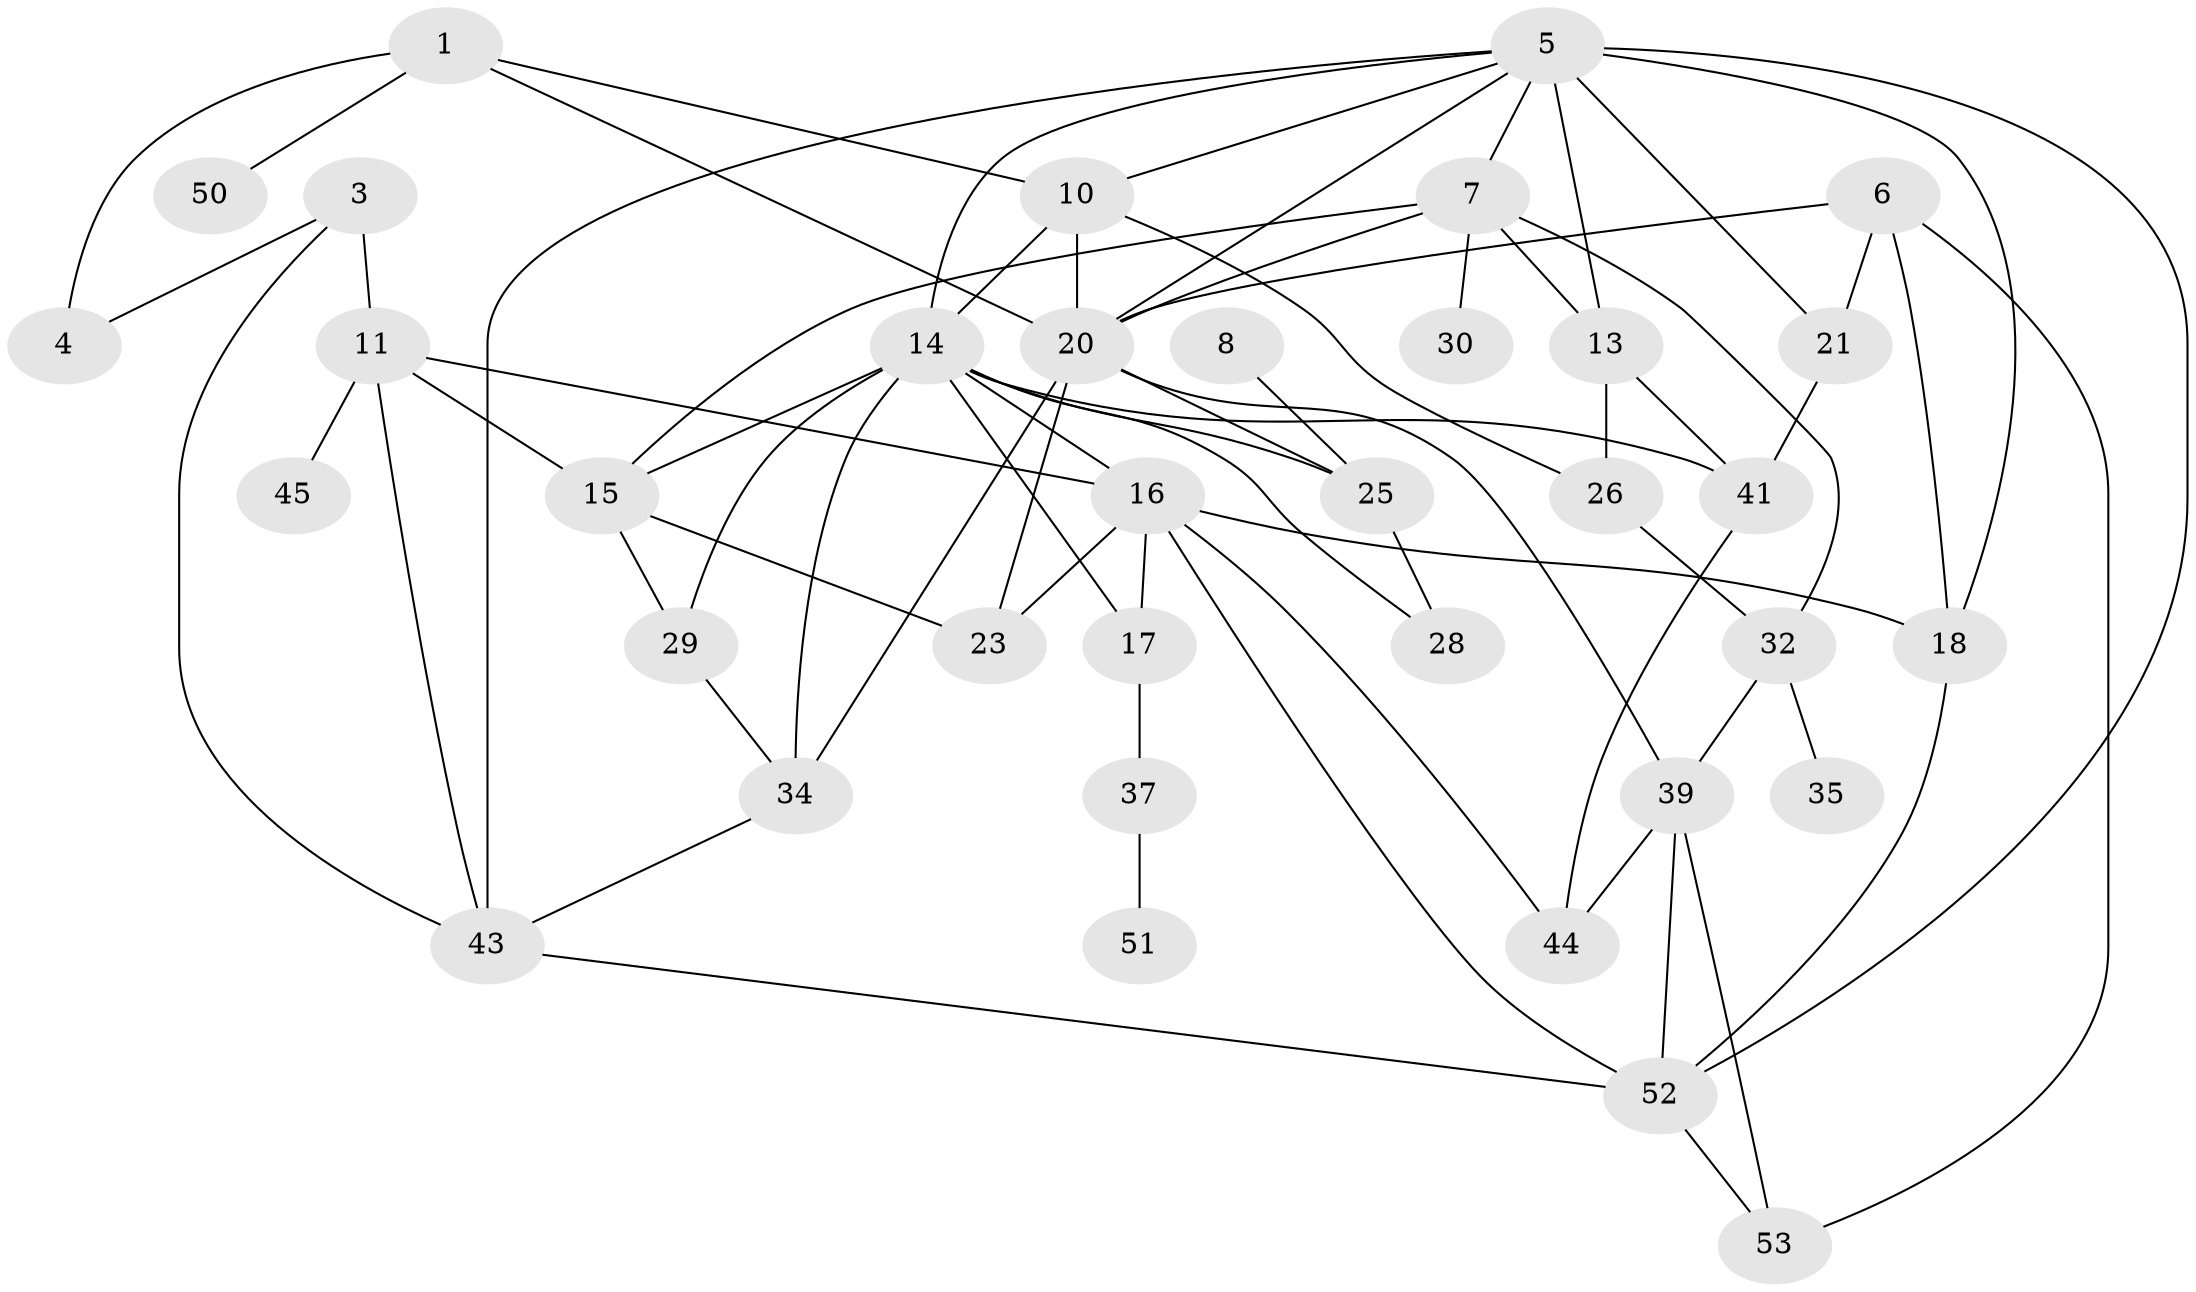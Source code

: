 // original degree distribution, {3: 0.2518518518518518, 1: 0.1925925925925926, 2: 0.23703703703703705, 0: 0.11851851851851852, 6: 0.02962962962962963, 4: 0.14074074074074075, 5: 0.02962962962962963}
// Generated by graph-tools (version 1.1) at 2025/48/03/04/25 22:48:27]
// undirected, 36 vertices, 70 edges
graph export_dot {
  node [color=gray90,style=filled];
  1;
  3;
  4;
  5;
  6;
  7;
  8;
  10;
  11;
  13;
  14;
  15;
  16;
  17;
  18;
  20;
  21;
  23;
  25;
  26;
  28;
  29;
  30;
  32;
  34;
  35;
  37;
  39;
  41;
  43;
  44;
  45;
  50;
  51;
  52;
  53;
  1 -- 4 [weight=1.0];
  1 -- 10 [weight=1.0];
  1 -- 20 [weight=1.0];
  1 -- 50 [weight=1.0];
  3 -- 4 [weight=1.0];
  3 -- 11 [weight=1.0];
  3 -- 43 [weight=1.0];
  5 -- 7 [weight=1.0];
  5 -- 10 [weight=1.0];
  5 -- 13 [weight=1.0];
  5 -- 14 [weight=1.0];
  5 -- 18 [weight=2.0];
  5 -- 20 [weight=1.0];
  5 -- 21 [weight=1.0];
  5 -- 43 [weight=1.0];
  5 -- 52 [weight=1.0];
  6 -- 18 [weight=1.0];
  6 -- 20 [weight=1.0];
  6 -- 21 [weight=1.0];
  6 -- 53 [weight=1.0];
  7 -- 13 [weight=1.0];
  7 -- 15 [weight=1.0];
  7 -- 20 [weight=1.0];
  7 -- 30 [weight=1.0];
  7 -- 32 [weight=1.0];
  8 -- 25 [weight=1.0];
  10 -- 14 [weight=1.0];
  10 -- 20 [weight=1.0];
  10 -- 26 [weight=1.0];
  11 -- 15 [weight=1.0];
  11 -- 16 [weight=1.0];
  11 -- 43 [weight=1.0];
  11 -- 45 [weight=1.0];
  13 -- 26 [weight=1.0];
  13 -- 41 [weight=1.0];
  14 -- 15 [weight=1.0];
  14 -- 16 [weight=1.0];
  14 -- 17 [weight=1.0];
  14 -- 25 [weight=3.0];
  14 -- 28 [weight=1.0];
  14 -- 29 [weight=1.0];
  14 -- 34 [weight=4.0];
  14 -- 41 [weight=1.0];
  15 -- 23 [weight=1.0];
  15 -- 29 [weight=1.0];
  16 -- 17 [weight=1.0];
  16 -- 18 [weight=1.0];
  16 -- 23 [weight=2.0];
  16 -- 44 [weight=1.0];
  16 -- 52 [weight=2.0];
  17 -- 37 [weight=2.0];
  18 -- 52 [weight=1.0];
  20 -- 23 [weight=1.0];
  20 -- 25 [weight=2.0];
  20 -- 34 [weight=1.0];
  20 -- 39 [weight=1.0];
  21 -- 41 [weight=1.0];
  25 -- 28 [weight=1.0];
  26 -- 32 [weight=1.0];
  29 -- 34 [weight=1.0];
  32 -- 35 [weight=1.0];
  32 -- 39 [weight=1.0];
  34 -- 43 [weight=1.0];
  37 -- 51 [weight=1.0];
  39 -- 44 [weight=1.0];
  39 -- 52 [weight=1.0];
  39 -- 53 [weight=1.0];
  41 -- 44 [weight=2.0];
  43 -- 52 [weight=1.0];
  52 -- 53 [weight=1.0];
}
